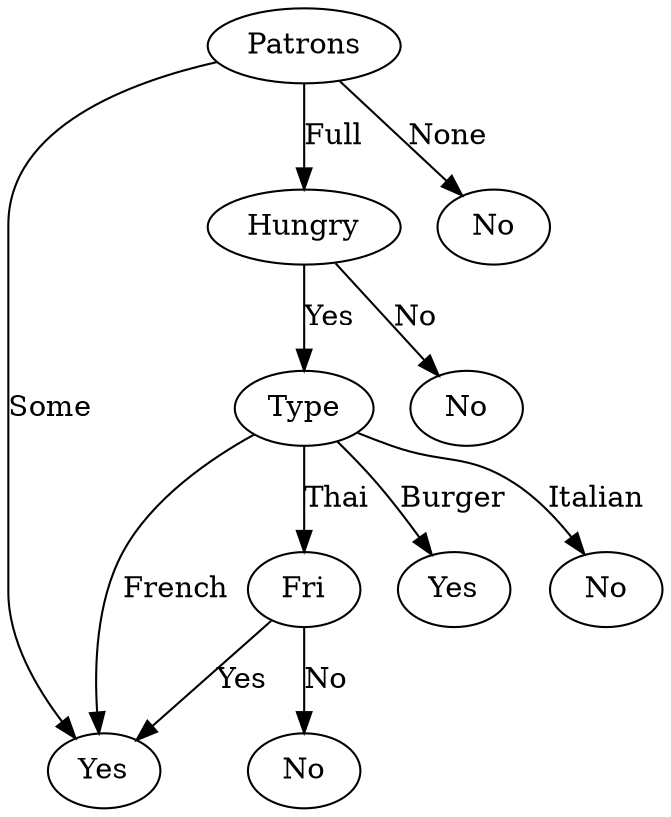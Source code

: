 // Network
digraph {
	Patrons0 [label=Patrons]
	10 [label=Yes]
	Patrons0 -> 10 [label=Some]
	Patrons0 [label=Patrons]
	Hungry0 [label=Hungry]
	Patrons0 -> Hungry0 [label=Full]
	Hungry0 [label=Hungry]
	Type0 [label=Type]
	Hungry0 -> Type0 [label=Yes]
	Type0 [label=Type]
	10 [label=Yes]
	Type0 -> 10 [label=French]
	Type0 [label=Type]
	Fri0 [label=Fri]
	Type0 -> Fri0 [label=Thai]
	Fri0 [label=Fri]
	00 [label=No]
	Fri0 -> 00 [label=No]
	Fri0 [label=Fri]
	10 [label=Yes]
	Fri0 -> 10 [label=Yes]
	Type0 [label=Type]
	11 [label=Yes]
	Type0 -> 11 [label=Burger]
	Type0 [label=Type]
	01 [label=No]
	Type0 -> 01 [label=Italian]
	Hungry0 [label=Hungry]
	02 [label=No]
	Hungry0 -> 02 [label=No]
	Patrons0 [label=Patrons]
	03 [label=No]
	Patrons0 -> 03 [label=None]
}
